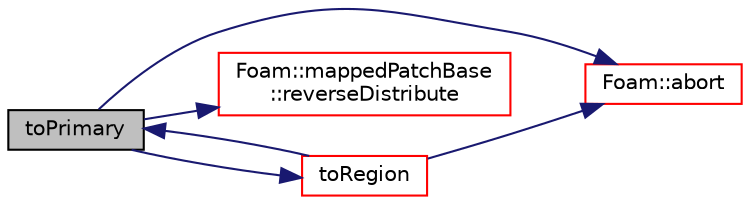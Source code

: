 digraph "toPrimary"
{
  bgcolor="transparent";
  edge [fontname="Helvetica",fontsize="10",labelfontname="Helvetica",labelfontsize="10"];
  node [fontname="Helvetica",fontsize="10",shape=record];
  rankdir="LR";
  Node1 [label="toPrimary",height=0.2,width=0.4,color="black", fillcolor="grey75", style="filled", fontcolor="black"];
  Node1 -> Node2 [color="midnightblue",fontsize="10",style="solid",fontname="Helvetica"];
  Node2 [label="Foam::abort",height=0.2,width=0.4,color="red",URL="$a10887.html#a447107a607d03e417307c203fa5fb44b"];
  Node1 -> Node3 [color="midnightblue",fontsize="10",style="solid",fontname="Helvetica"];
  Node3 [label="Foam::mappedPatchBase\l::reverseDistribute",height=0.2,width=0.4,color="red",URL="$a01451.html#a420446a0419224dc20ec5d599bd9199b",tooltip="Wrapper around map/interpolate data distribution. "];
  Node1 -> Node4 [color="midnightblue",fontsize="10",style="solid",fontname="Helvetica"];
  Node4 [label="toRegion",height=0.2,width=0.4,color="red",URL="$a02186.html#a35444f5c7bc8ea0f188a1586c0ae9e47",tooltip="Convert a primary region field to the local region. "];
  Node4 -> Node2 [color="midnightblue",fontsize="10",style="solid",fontname="Helvetica"];
  Node4 -> Node1 [color="midnightblue",fontsize="10",style="solid",fontname="Helvetica"];
}
